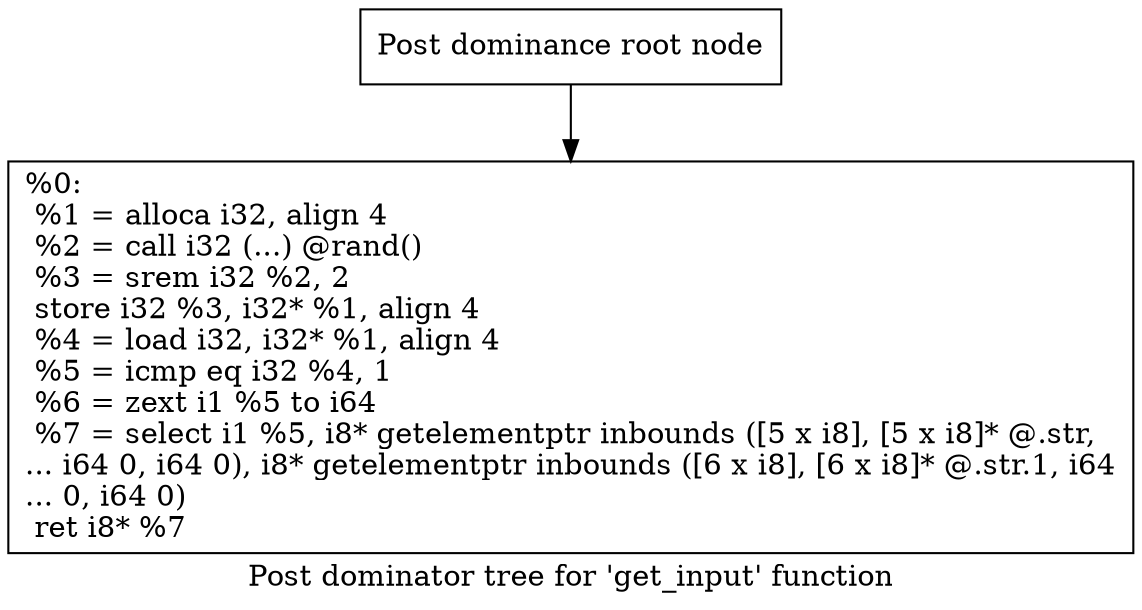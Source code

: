 digraph "Post dominator tree for 'get_input' function" {
	label="Post dominator tree for 'get_input' function";

	Node0x18de370 [shape=record,label="{Post dominance root node}"];
	Node0x18de370 -> Node0x18de7c0;
	Node0x18de7c0 [shape=record,label="{%0:\l  %1 = alloca i32, align 4\l  %2 = call i32 (...) @rand()\l  %3 = srem i32 %2, 2\l  store i32 %3, i32* %1, align 4\l  %4 = load i32, i32* %1, align 4\l  %5 = icmp eq i32 %4, 1\l  %6 = zext i1 %5 to i64\l  %7 = select i1 %5, i8* getelementptr inbounds ([5 x i8], [5 x i8]* @.str,\l... i64 0, i64 0), i8* getelementptr inbounds ([6 x i8], [6 x i8]* @.str.1, i64\l... 0, i64 0)\l  ret i8* %7\l}"];
}
